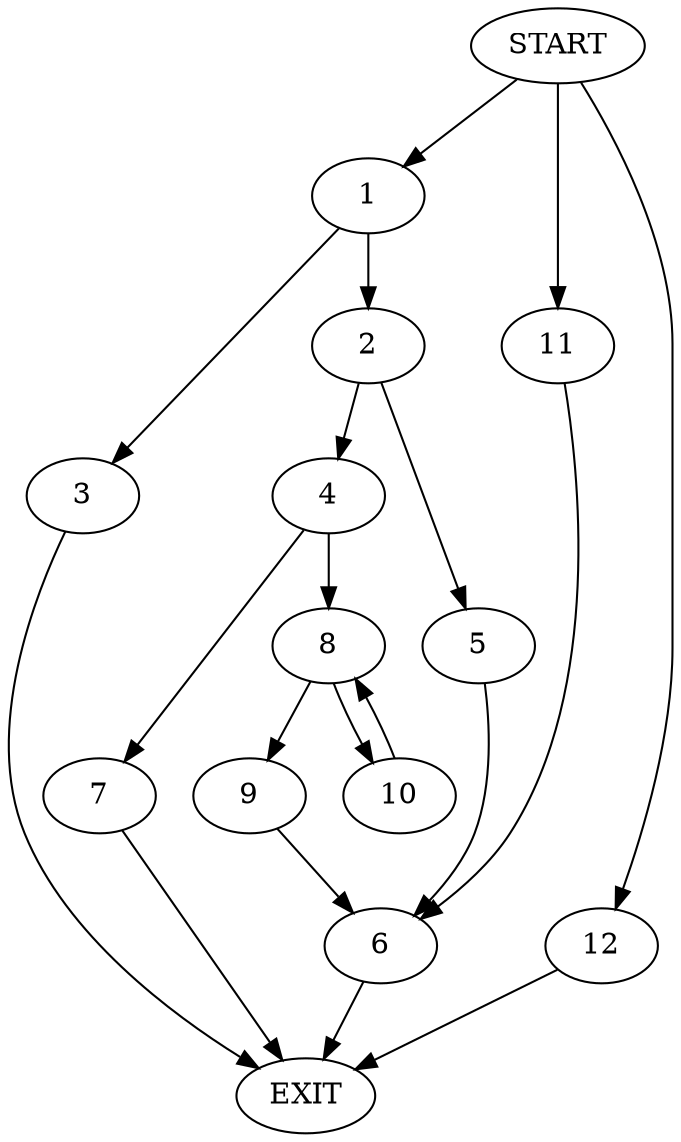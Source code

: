 digraph {
0 [label="START"]
13 [label="EXIT"]
0 -> 1
1 -> 2
1 -> 3
3 -> 13
2 -> 4
2 -> 5
5 -> 6
4 -> 7
4 -> 8
8 -> 9
8 -> 10
7 -> 13
10 -> 8
9 -> 6
6 -> 13
0 -> 11
11 -> 6
0 -> 12
12 -> 13
}
